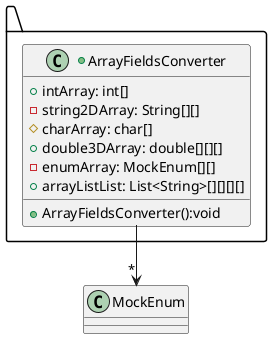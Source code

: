 @startuml
package .. {
	+class ArrayFieldsConverter{
	+ intArray: int[]
	- string2DArray: String[][]
	# charArray: char[]
	+ double3DArray: double[][][]
	- enumArray: MockEnum[][]
	+ arrayListList: List<String>[][][][]
	+ArrayFieldsConverter():void
	}

}
ArrayFieldsConverter-->"*"MockEnum
@enduml
